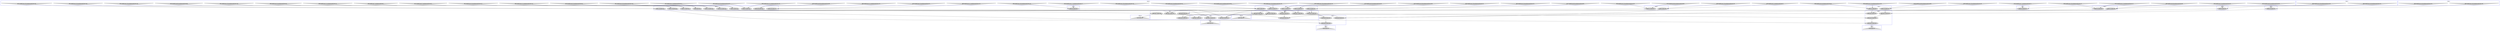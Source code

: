 digraph G{

subgraph cluster_0 {
	node [style=filled];
	89;
	97;
	93;
	85;
	86;
	83;
	color=blue;
	label = " add_0";
}
subgraph cluster_1 {
	node [style=filled];
	81;
	88;
	90;
	87;
	color=blue;
	label = " add_1";
}
subgraph cluster_2 {
	node [style=filled];
	96;
	82;
	91;
	color=blue;
	label = " add_2";
}
subgraph cluster_3 {
	node [style=filled];
	92;
	84;
	94;
	95;
	color=blue;
	label = " add_3";
}
subgraph cluster_4 {
	node [style=filled];
	80;
	98;
	99;
	color=blue;
	label = " add_4";
}
subgraph cluster_5 {
	node [style=filled];
	34;
	66;
	50;
	2;
	18;
	37;
	5;
	69;
	53;
	21;
	color=blue;
	label = " mul_0";
}
subgraph cluster_6 {
	node [style=filled];
	72;
	24;
	40;
	8;
	56;
	color=blue;
	label = " mul_1";
}
subgraph cluster_7 {
	node [style=filled];
	11;
	43;
	color=blue;
	label = " mul_2";
}
subgraph cluster_8 {
	node [style=filled];
	27;
	59;
	color=blue;
	label = " mul_3";
}
subgraph cluster_9 {
	node [style=filled];
	75;
	30;
	color=blue;
	label = " mul_4";
}
subgraph cluster_10 {
	node [style=filled];
	78;
	color=blue;
	label = " mul_5";
}
subgraph cluster_11 {
	node [style=filled];
	62;
	color=blue;
	label = " mul_6";
}
subgraph cluster_12 {
	node [style=filled];
	46;
	color=blue;
	label = " mul_7";
}
subgraph cluster_13 {
	node [style=filled];
	14;
	color=blue;
	label = " mul_8";
}
subgraph cluster_14 {
	node [style=filled];
	0;
	3;
	6;
	9;
	12;
	16;
	19;
	22;
	25;
	28;
	32;
	35;
	38;
	41;
	44;
	48;
	51;
	54;
	57;
	60;
	64;
	67;
	70;
	73;
	76;
	1;
	33;
	65;
	49;
	17;
	4;
	36;
	68;
	52;
	20;
	55;
	71;
	7;
	23;
	39;
	42;
	74;
	26;
	10;
	58;
	77;
	color=blue;
	label = " load_0";
}
subgraph cluster_15 {
	node [style=filled];
	61;
	13;
	color=blue;
	label = " load_1";
}
subgraph cluster_16 {
	node [style=filled];
	45;
	29;
	color=blue;
	label = " load_2";
}
subgraph cluster_17 {
	node [style=filled];
	15;
	color=blue;
	label = " store_0";
}
subgraph cluster_18 {
	node [style=filled];
	63;
	color=blue;
	label = " store_1";
}
subgraph cluster_19 {
	node [style=filled];
	47;
	color=blue;
	label = " store_2";
}
subgraph cluster_20 {
	node [style=filled];
	79;
	color=blue;
	label = " store_3";
}
subgraph cluster_21 {
	node [style=filled];
	31;
	color=blue;
	label = " store_4";
}
0[label="A[0].ASAPCycle:7.ArchitecturalCycle:7";shape=invtriangle];
1[label="B[0].ASAPCycle:121.ArchitecturalCycle:121";shape=invtriangle];
2[label="mul6.Cycle:129";shape=ellipse];
3[label="A[1].ASAPCycle:12.ArchitecturalCycle:12";shape=invtriangle];
4[label="B[1].ASAPCycle:126.ArchitecturalCycle:126";shape=invtriangle];
5[label="mul6.1.Cycle:135";shape=ellipse];
6[label="A[2].ASAPCycle:16.ArchitecturalCycle:16";shape=invtriangle];
7[label="B[2].ASAPCycle:130.ArchitecturalCycle:133";shape=invtriangle];
8[label="mul6.2.Cycle:139";shape=ellipse];
9[label="A[3].ASAPCycle:21.ArchitecturalCycle:21";shape=invtriangle];
10[label="B[3].ASAPCycle:135.ArchitecturalCycle:139";shape=invtriangle];
11[label="mul6.3.Cycle:140";shape=ellipse];
12[label="A[4].ASAPCycle:25.ArchitecturalCycle:25";shape=invtriangle];
13[label="B[4].ASAPCycle:140.ArchitecturalCycle:141";shape=invtriangle];
14[label="mul6.4.Cycle:142";shape=ellipse];
15[label="C[0].Cycle:147";shape=triangle];
16[label="A[5].ASAPCycle:30.ArchitecturalCycle:30";shape=invtriangle];
17[label="B[0].ASAPCycle:121.ArchitecturalCycle:125";shape=invtriangle];
18[label="mul6.17.Cycle:131";shape=ellipse];
19[label="A[6].ASAPCycle:34.ArchitecturalCycle:34";shape=invtriangle];
20[label="B[1].ASAPCycle:126.ArchitecturalCycle:130";shape=invtriangle];
21[label="mul6.1.1.Cycle:141";shape=ellipse];
22[label="A[7].ASAPCycle:39.ArchitecturalCycle:39";shape=invtriangle];
23[label="B[2].ASAPCycle:130.ArchitecturalCycle:134";shape=invtriangle];
24[label="mul6.2.1.Cycle:135";shape=ellipse];
25[label="A[8].ASAPCycle:44.ArchitecturalCycle:44";shape=invtriangle];
26[label="B[3].ASAPCycle:135.ArchitecturalCycle:138";shape=invtriangle];
27[label="mul6.3.1.Cycle:139";shape=ellipse];
28[label="A[9].ASAPCycle:48.ArchitecturalCycle:48";shape=invtriangle];
29[label="B[4].ASAPCycle:140.ArchitecturalCycle:141";shape=invtriangle];
30[label="mul6.4.1.Cycle:142";shape=ellipse];
31[label="C[1].Cycle:147";shape=triangle];
32[label="A[10].ASAPCycle:53.ArchitecturalCycle:53";shape=invtriangle];
33[label="B[0].ASAPCycle:121.ArchitecturalCycle:122";shape=invtriangle];
34[label="mul6.211.Cycle:123";shape=ellipse];
35[label="A[11].ASAPCycle:57.ArchitecturalCycle:57";shape=invtriangle];
36[label="B[1].ASAPCycle:126.ArchitecturalCycle:127";shape=invtriangle];
37[label="mul6.1.2.Cycle:133";shape=ellipse];
38[label="A[12].ASAPCycle:62.ArchitecturalCycle:62";shape=invtriangle];
39[label="B[2].ASAPCycle:130.ArchitecturalCycle:135";shape=invtriangle];
40[label="mul6.2.2.Cycle:137";shape=ellipse];
41[label="A[13].ASAPCycle:66.ArchitecturalCycle:66";shape=invtriangle];
42[label="B[3].ASAPCycle:135.ArchitecturalCycle:136";shape=invtriangle];
43[label="mul6.3.2.Cycle:142";shape=ellipse];
44[label="A[14].ASAPCycle:71.ArchitecturalCycle:71";shape=invtriangle];
45[label="B[4].ASAPCycle:140.ArchitecturalCycle:140";shape=invtriangle];
46[label="mul6.4.2.Cycle:141";shape=ellipse];
47[label="C[2].Cycle:147";shape=triangle];
48[label="A[15].ASAPCycle:76.ArchitecturalCycle:76";shape=invtriangle];
49[label="B[0].ASAPCycle:121.ArchitecturalCycle:124";shape=invtriangle];
50[label="mul6.315.Cycle:127";shape=ellipse];
51[label="A[16].ASAPCycle:80.ArchitecturalCycle:80";shape=invtriangle];
52[label="B[1].ASAPCycle:126.ArchitecturalCycle:129";shape=invtriangle];
53[label="mul6.1.3.Cycle:139";shape=ellipse];
54[label="A[17].ASAPCycle:85.ArchitecturalCycle:85";shape=invtriangle];
55[label="B[2].ASAPCycle:130.ArchitecturalCycle:131";shape=invtriangle];
56[label="mul6.2.3.Cycle:141";shape=ellipse];
57[label="A[18].ASAPCycle:89.ArchitecturalCycle:89";shape=invtriangle];
58[label="B[3].ASAPCycle:135.ArchitecturalCycle:140";shape=invtriangle];
59[label="mul6.3.3.Cycle:141";shape=ellipse];
60[label="A[19].ASAPCycle:94.ArchitecturalCycle:94";shape=invtriangle];
61[label="B[4].ASAPCycle:140.ArchitecturalCycle:140";shape=invtriangle];
62[label="mul6.4.3.Cycle:141";shape=ellipse];
63[label="C[3].Cycle:147";shape=triangle];
64[label="A[20].ASAPCycle:98.ArchitecturalCycle:98";shape=invtriangle];
65[label="B[0].ASAPCycle:121.ArchitecturalCycle:123";shape=invtriangle];
66[label="mul6.419.Cycle:125";shape=ellipse];
67[label="A[21].ASAPCycle:103.ArchitecturalCycle:103";shape=invtriangle];
68[label="B[1].ASAPCycle:126.ArchitecturalCycle:128";shape=invtriangle];
69[label="mul6.1.4.Cycle:137";shape=ellipse];
70[label="A[22].ASAPCycle:108.ArchitecturalCycle:108";shape=invtriangle];
71[label="B[2].ASAPCycle:130.ArchitecturalCycle:132";shape=invtriangle];
72[label="mul6.2.4.Cycle:133";shape=ellipse];
73[label="A[23].ASAPCycle:112.ArchitecturalCycle:112";shape=invtriangle];
74[label="B[3].ASAPCycle:135.ArchitecturalCycle:137";shape=invtriangle];
75[label="mul6.3.4.Cycle:138";shape=ellipse];
76[label="A[24].ASAPCycle:117.ArchitecturalCycle:117";shape=invtriangle];
77[label="B[4].ASAPCycle:140.ArchitecturalCycle:141";shape=invtriangle];
78[label="mul6.4.4.Cycle:142";shape=ellipse];
79[label="C[4].Cycle:147";shape=triangle];
80[label="add.sup.0.Cycle:144";shape=ellipse];
81[label="add.sup.1.Cycle:141";shape=ellipse];
82[label="add.sup.2.Cycle:145";shape=ellipse];
83[label="add.sup.3.Cycle:146";shape=ellipse];
84[label="add.sup.4.Cycle:144";shape=ellipse];
85[label="add.sup.5.Cycle:144";shape=ellipse];
86[label="add.sup.6.Cycle:145";shape=ellipse];
87[label="add.sup.7.Cycle:146";shape=ellipse];
88[label="add.sup.8.Cycle:144";shape=ellipse];
89[label="add.sup.9.Cycle:139";shape=ellipse];
90[label="add.sup.10.Cycle:145";shape=ellipse];
91[label="add.sup.11.Cycle:146";shape=ellipse];
92[label="add.sup.12.Cycle:143";shape=ellipse];
93[label="add.sup.13.Cycle:143";shape=ellipse];
94[label="add.sup.14.Cycle:145";shape=ellipse];
95[label="add.sup.15.Cycle:146";shape=ellipse];
96[label="add.sup.16.Cycle:144";shape=ellipse];
97[label="add.sup.17.Cycle:140";shape=ellipse];
98[label="add.sup.18.Cycle:145";shape=ellipse];
99[label="add.sup.19.Cycle:146";shape=ellipse];
0->2;
1->2;
3->5;
4->5;
6->8;
7->8;
9->11;
10->11;
12->14;
13->14;
16->18;
17->18;
19->21;
20->21;
22->24;
23->24;
25->27;
26->27;
28->30;
29->30;
32->34;
33->34;
35->37;
36->37;
38->40;
39->40;
41->43;
42->43;
44->46;
45->46;
48->50;
49->50;
51->53;
52->53;
54->56;
55->56;
57->59;
58->59;
60->62;
61->62;
64->66;
65->66;
67->69;
68->69;
70->72;
71->72;
73->75;
74->75;
76->78;
77->78;
14->80;
11->80;
8->81;
2->81;
80->82;
81->82;
82->83;
5->83;
83->15;
30->84;
27->84;
24->85;
18->85;
84->86;
85->86;
86->87;
21->87;
87->31;
46->88;
43->88;
40->89;
34->89;
88->90;
89->90;
90->91;
37->91;
91->47;
62->92;
59->92;
56->93;
50->93;
92->94;
93->94;
94->95;
53->95;
95->63;
78->96;
75->96;
72->97;
66->97;
96->98;
97->98;
98->99;
69->99;
99->79;
}

